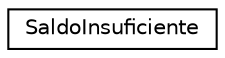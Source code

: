 digraph "Graphical Class Hierarchy"
{
 // LATEX_PDF_SIZE
  edge [fontname="Helvetica",fontsize="10",labelfontname="Helvetica",labelfontsize="10"];
  node [fontname="Helvetica",fontsize="10",shape=record];
  rankdir="LR";
  Node0 [label="SaldoInsuficiente",height=0.2,width=0.4,color="black", fillcolor="white", style="filled",URL="$structSaldoInsuficiente.html",tooltip="Exceção lançada quando uma tentativa de saque é maior que o saldo disponível na carteira."];
}
